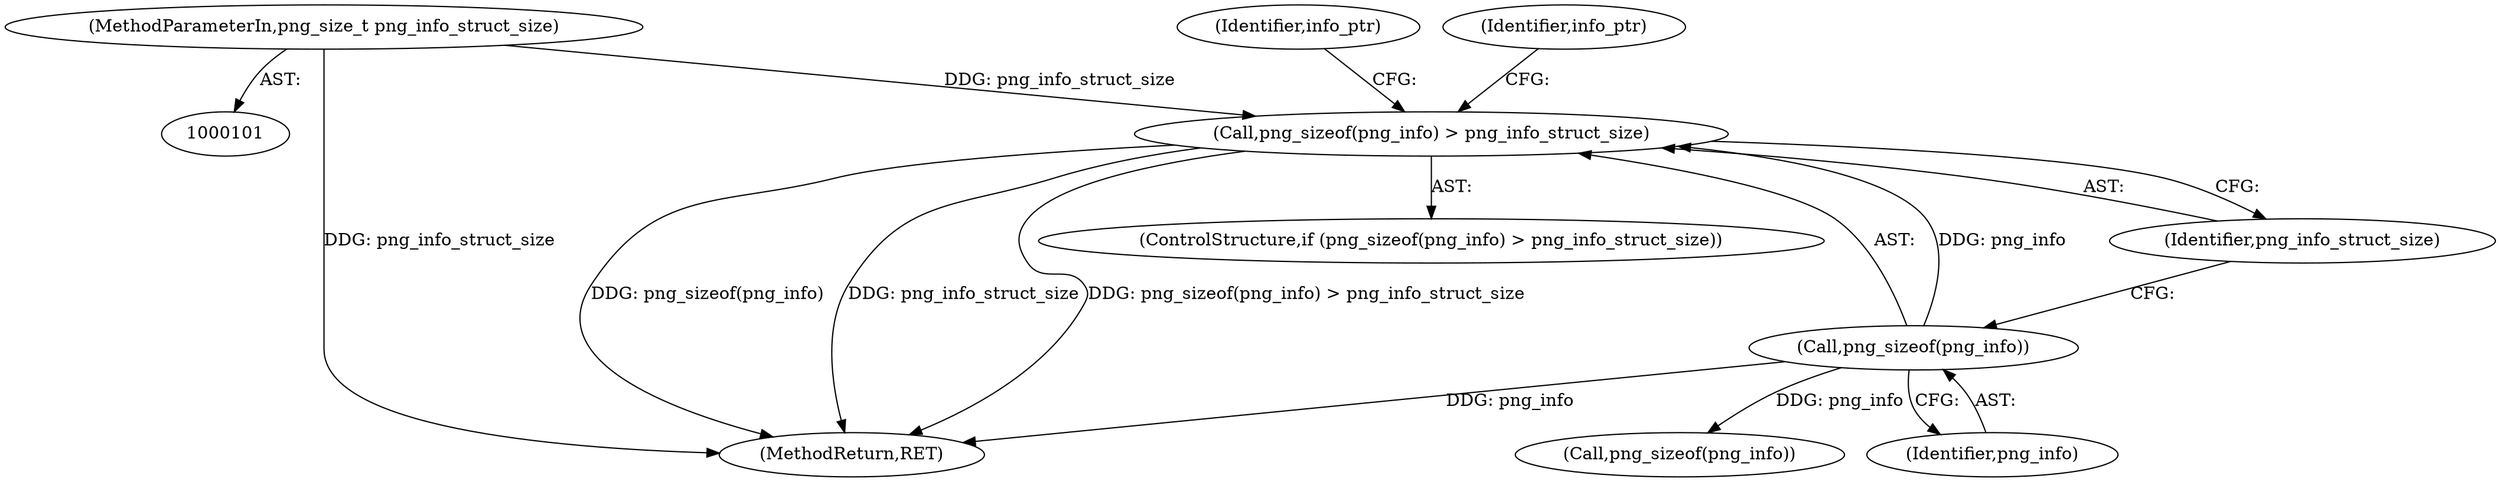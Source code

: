 digraph "0_Chrome_7f3d85b096f66870a15b37c2f40b219b2e292693_1@API" {
"1000119" [label="(Call,png_sizeof(png_info) > png_info_struct_size)"];
"1000120" [label="(Call,png_sizeof(png_info))"];
"1000103" [label="(MethodParameterIn,png_size_t png_info_struct_size)"];
"1000125" [label="(Identifier,info_ptr)"];
"1000146" [label="(MethodReturn,RET)"];
"1000120" [label="(Call,png_sizeof(png_info))"];
"1000122" [label="(Identifier,png_info_struct_size)"];
"1000121" [label="(Identifier,png_info)"];
"1000142" [label="(Identifier,info_ptr)"];
"1000144" [label="(Call,png_sizeof(png_info))"];
"1000118" [label="(ControlStructure,if (png_sizeof(png_info) > png_info_struct_size))"];
"1000119" [label="(Call,png_sizeof(png_info) > png_info_struct_size)"];
"1000103" [label="(MethodParameterIn,png_size_t png_info_struct_size)"];
"1000119" -> "1000118"  [label="AST: "];
"1000119" -> "1000122"  [label="CFG: "];
"1000120" -> "1000119"  [label="AST: "];
"1000122" -> "1000119"  [label="AST: "];
"1000125" -> "1000119"  [label="CFG: "];
"1000142" -> "1000119"  [label="CFG: "];
"1000119" -> "1000146"  [label="DDG: png_sizeof(png_info) > png_info_struct_size"];
"1000119" -> "1000146"  [label="DDG: png_sizeof(png_info)"];
"1000119" -> "1000146"  [label="DDG: png_info_struct_size"];
"1000120" -> "1000119"  [label="DDG: png_info"];
"1000103" -> "1000119"  [label="DDG: png_info_struct_size"];
"1000120" -> "1000121"  [label="CFG: "];
"1000121" -> "1000120"  [label="AST: "];
"1000122" -> "1000120"  [label="CFG: "];
"1000120" -> "1000146"  [label="DDG: png_info"];
"1000120" -> "1000144"  [label="DDG: png_info"];
"1000103" -> "1000101"  [label="AST: "];
"1000103" -> "1000146"  [label="DDG: png_info_struct_size"];
}
